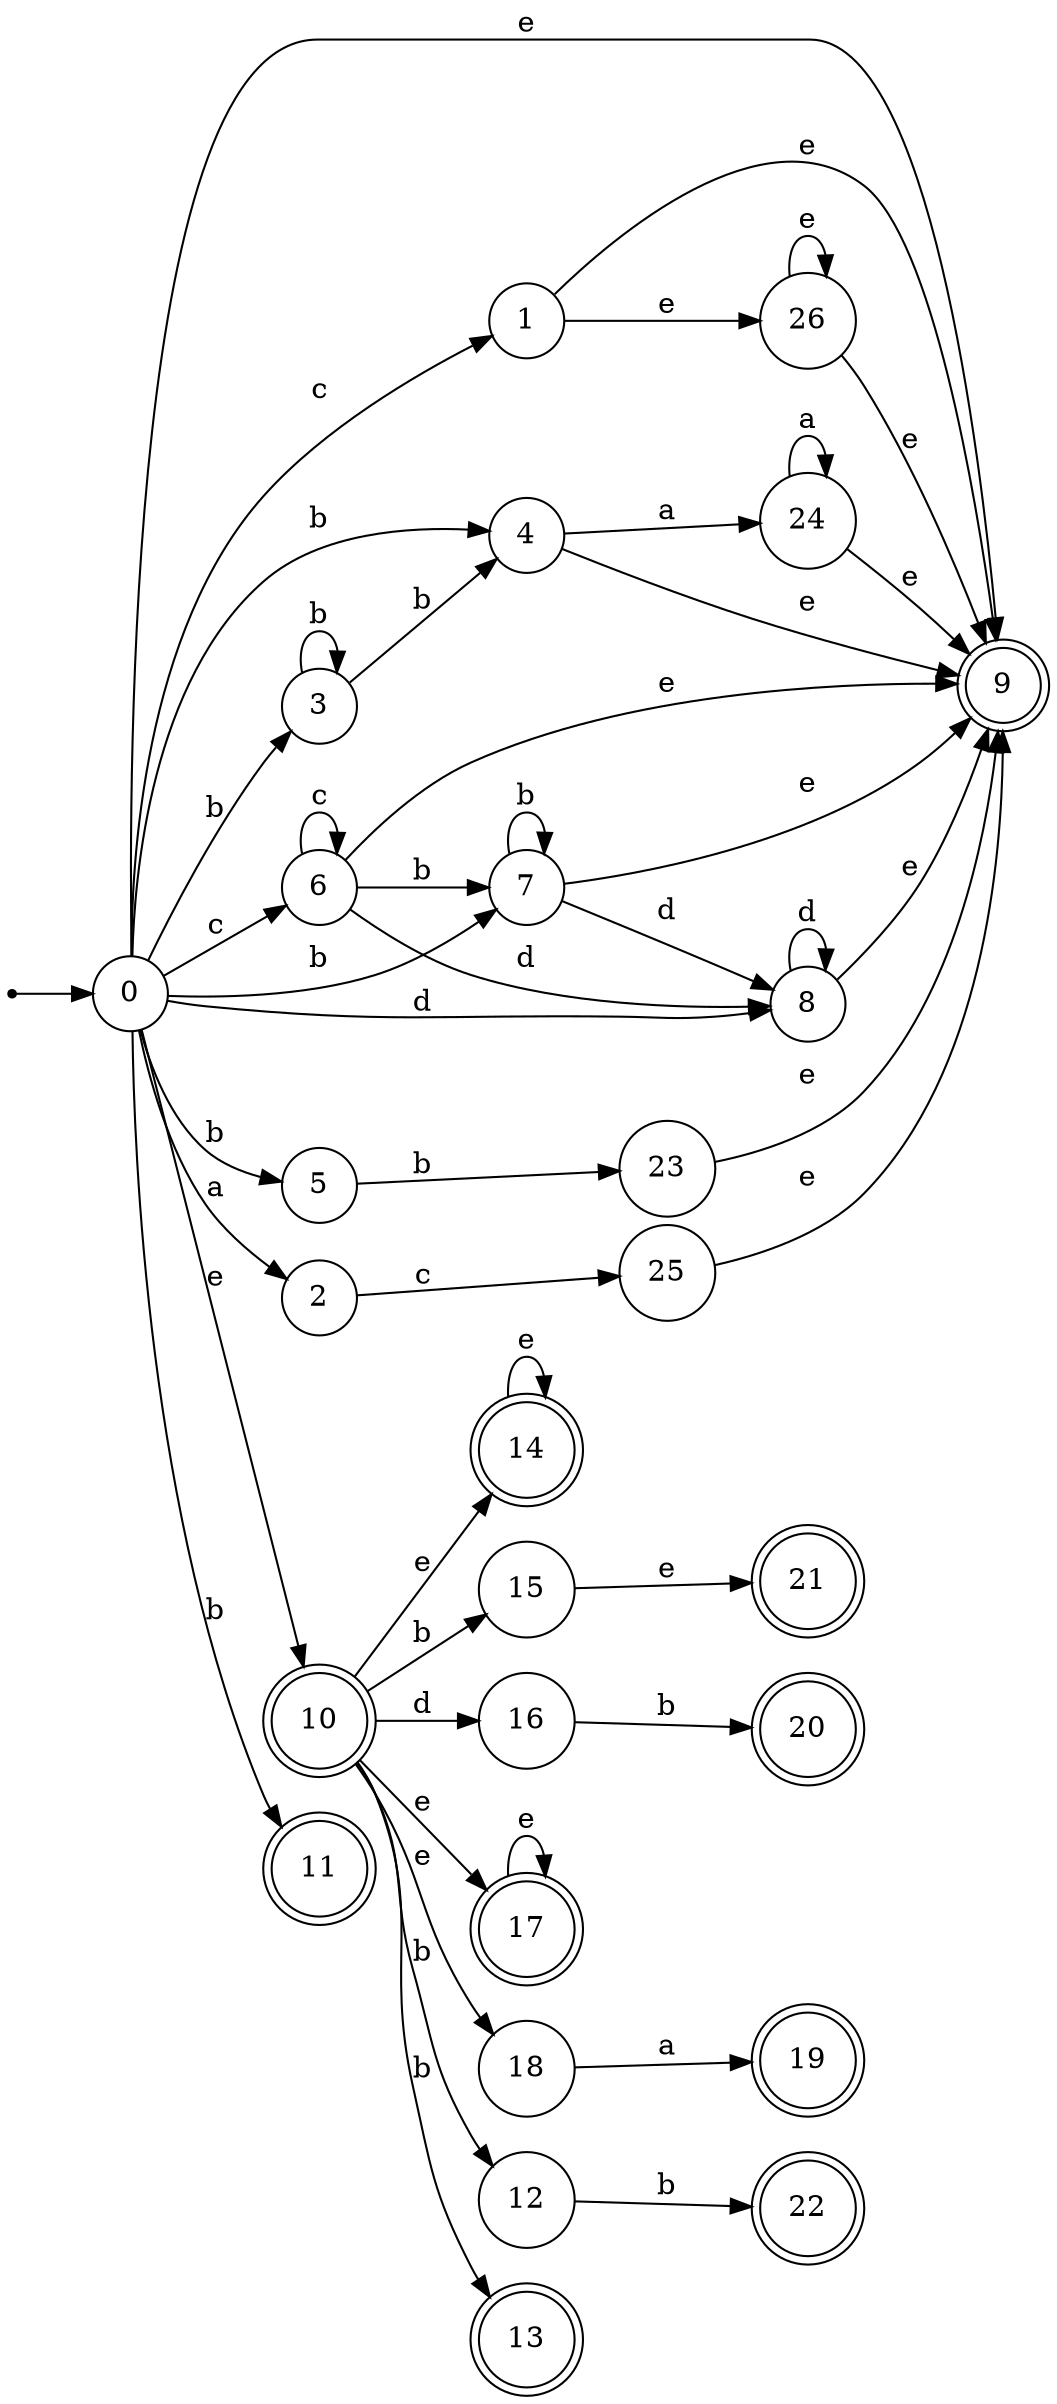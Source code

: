 digraph finite_state_machine {
rankdir=LR;
size="20,20";
node [shape = point]; "dummy0"
node [shape = circle]; "0";
"dummy0" -> "0";
node [shape = circle]; "1";
node [shape = circle]; "2";
node [shape = circle]; "3";
node [shape = circle]; "4";
node [shape = circle]; "5";
node [shape = circle]; "6";
node [shape = circle]; "7";
node [shape = circle]; "8";
node [shape = doublecircle]; "9";node [shape = doublecircle]; "10";node [shape = doublecircle]; "11";node [shape = circle]; "12";
node [shape = doublecircle]; "13";node [shape = doublecircle]; "14";node [shape = circle]; "15";
node [shape = circle]; "16";
node [shape = doublecircle]; "17";node [shape = circle]; "18";
node [shape = doublecircle]; "19";node [shape = doublecircle]; "20";node [shape = doublecircle]; "21";node [shape = doublecircle]; "22";node [shape = circle]; "23";
node [shape = circle]; "24";
node [shape = circle]; "25";
node [shape = circle]; "26";
"0" -> "1" [label = "c"];
 "0" -> "6" [label = "c"];
 "0" -> "2" [label = "a"];
 "0" -> "3" [label = "b"];
 "0" -> "4" [label = "b"];
 "0" -> "5" [label = "b"];
 "0" -> "7" [label = "b"];
 "0" -> "11" [label = "b"];
 "0" -> "8" [label = "d"];
 "0" -> "9" [label = "e"];
 "0" -> "10" [label = "e"];
 "10" -> "12" [label = "b"];
 "10" -> "13" [label = "b"];
 "10" -> "15" [label = "b"];
 "10" -> "17" [label = "e"];
 "10" -> "18" [label = "e"];
 "10" -> "14" [label = "e"];
 "10" -> "16" [label = "d"];
 "18" -> "19" [label = "a"];
 "17" -> "17" [label = "e"];
 "16" -> "20" [label = "b"];
 "15" -> "21" [label = "e"];
 "14" -> "14" [label = "e"];
 "12" -> "22" [label = "b"];
 "8" -> "8" [label = "d"];
 "8" -> "9" [label = "e"];
 "7" -> "7" [label = "b"];
 "7" -> "8" [label = "d"];
 "7" -> "9" [label = "e"];
 "6" -> "6" [label = "c"];
 "6" -> "7" [label = "b"];
 "6" -> "8" [label = "d"];
 "6" -> "9" [label = "e"];
 "5" -> "23" [label = "b"];
 "23" -> "9" [label = "e"];
 "4" -> "24" [label = "a"];
 "4" -> "9" [label = "e"];
 "24" -> "24" [label = "a"];
 "24" -> "9" [label = "e"];
 "3" -> "3" [label = "b"];
 "3" -> "4" [label = "b"];
 "2" -> "25" [label = "c"];
 "25" -> "9" [label = "e"];
 "1" -> "9" [label = "e"];
 "1" -> "26" [label = "e"];
 "26" -> "9" [label = "e"];
 "26" -> "26" [label = "e"];
 }
